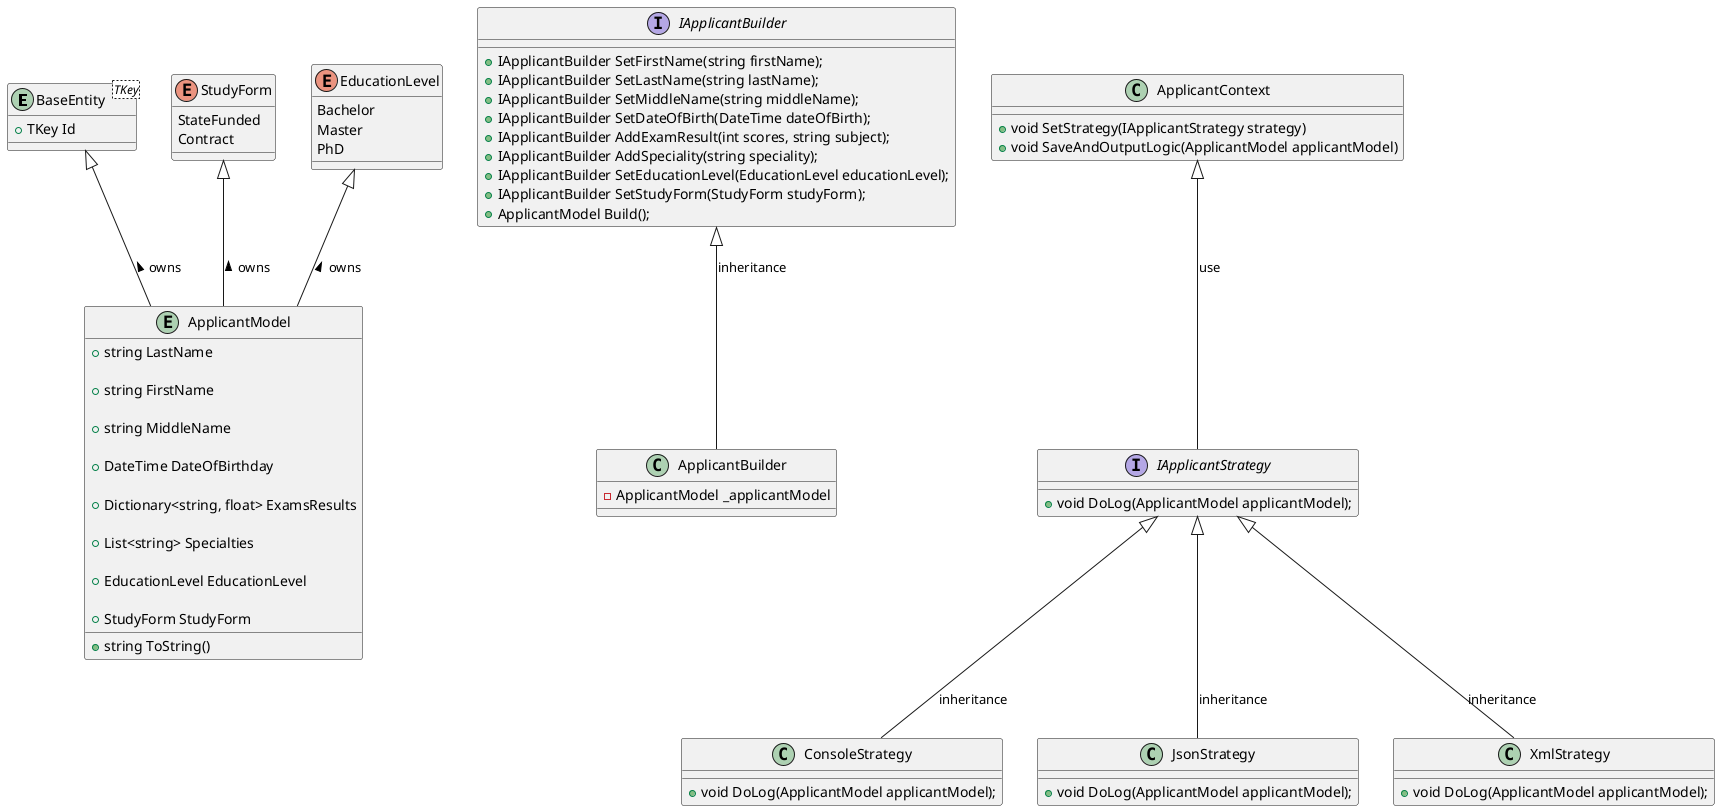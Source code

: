 ﻿@startuml
'https://plantuml.com/class-diagram

entity BaseEntity<TKey>
{
+ TKey Id
}
entity ApplicantModel
{
 + string LastName 

 + string FirstName 

 + string MiddleName 

 + DateTime DateOfBirthday 

 + Dictionary<string, float> ExamsResults

 + List<string> Specialties

 + EducationLevel EducationLevel 

 + StudyForm StudyForm 
 
 + string ToString()
}

BaseEntity <|-- ApplicantModel : < owns
StudyForm <|-- ApplicantModel : < owns
EducationLevel <|-- ApplicantModel : < owns

enum StudyForm {
StateFunded
Contract
}

enum EducationLevel
{
Bachelor
Master
PhD
}

class ApplicantBuilder
{
- ApplicantModel _applicantModel
}

IApplicantBuilder <|-- ApplicantBuilder : inheritance

interface IApplicantBuilder
{
+ IApplicantBuilder SetFirstName(string firstName);
+ IApplicantBuilder SetLastName(string lastName);
+ IApplicantBuilder SetMiddleName(string middleName);
+ IApplicantBuilder SetDateOfBirth(DateTime dateOfBirth);
+ IApplicantBuilder AddExamResult(int scores, string subject);
+ IApplicantBuilder AddSpeciality(string speciality);
+ IApplicantBuilder SetEducationLevel(EducationLevel educationLevel);
+ IApplicantBuilder SetStudyForm(StudyForm studyForm);
+ ApplicantModel Build();
}

class ApplicantContext
{
+ void SetStrategy(IApplicantStrategy strategy)
+ void SaveAndOutputLogic(ApplicantModel applicantModel)
}
interface IApplicantStrategy
{
+ void DoLog(ApplicantModel applicantModel);
}
class ConsoleStrategy
{
+ void DoLog(ApplicantModel applicantModel);
}
class JsonStrategy
{
+ void DoLog(ApplicantModel applicantModel);
}
class XmlStrategy
{
+ void DoLog(ApplicantModel applicantModel);
}

ApplicantContext <|-- IApplicantStrategy : use

IApplicantStrategy <|-- JsonStrategy : inheritance
IApplicantStrategy <|-- XmlStrategy : inheritance
IApplicantStrategy <|-- ConsoleStrategy : inheritance

@enduml
